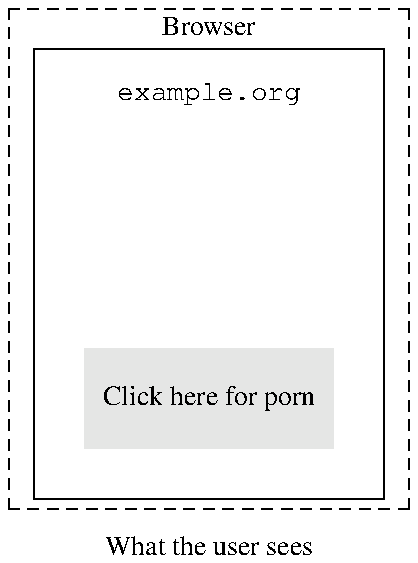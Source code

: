 .PS

BROWSER: box dashed width 2 height 2.5
box invis "Browser" with .n at BROWSER.n + (0,.15)

EO: box width 1.75 height 2.25 with .n at BROWSER.n + (0,-.2) 
EOL: box invis width 1.75 height .25 "\fCexample.org\fR" with .n at EO.n + (0,-.1)

IO: box invis width 1.5 height 1 with .n at EO.n + (0,-1) 
box invis with .n at IO.n + (0,-.1)

box width 1.25 invis "Click here for porn" with .n at last box.s + (0,.1) fill .1

box height .4 invis "What the user sees" with .n at BROWSER.s
.PE
